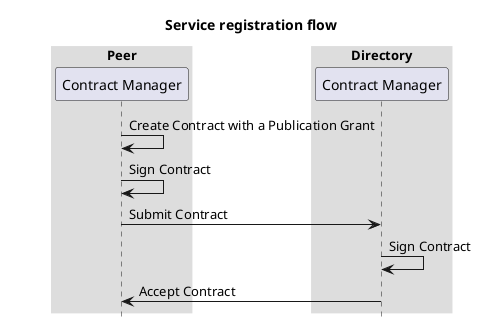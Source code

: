 @startuml
title: Service registration flow

box "Peer"
  participant "Contract Manager" as contractManagerPeer
end box
box "Directory"
  participant "Contract Manager" as contractManagerDirectory
end box

contractManagerPeer -> contractManagerPeer: Create Contract with a Publication Grant
contractManagerPeer -> contractManagerPeer: Sign Contract
contractManagerPeer -> contractManagerDirectory: Submit Contract
contractManagerDirectory -> contractManagerDirectory: Sign Contract
contractManagerDirectory -> contractManagerPeer: Accept Contract

skinparam sequenceBoxBorderColor #transparent
skinparam boxPadding 50
hide footbox
@enduml
